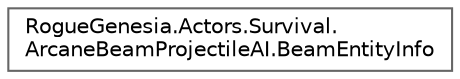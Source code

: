 digraph "Graphical Class Hierarchy"
{
 // LATEX_PDF_SIZE
  bgcolor="transparent";
  edge [fontname=Helvetica,fontsize=10,labelfontname=Helvetica,labelfontsize=10];
  node [fontname=Helvetica,fontsize=10,shape=box,height=0.2,width=0.4];
  rankdir="LR";
  Node0 [label="RogueGenesia.Actors.Survival.\lArcaneBeamProjectileAI.BeamEntityInfo",height=0.2,width=0.4,color="grey40", fillcolor="white", style="filled",URL="$struct_rogue_genesia_1_1_actors_1_1_survival_1_1_arcane_beam_projectile_a_i_1_1_beam_entity_info.html",tooltip=" "];
}
